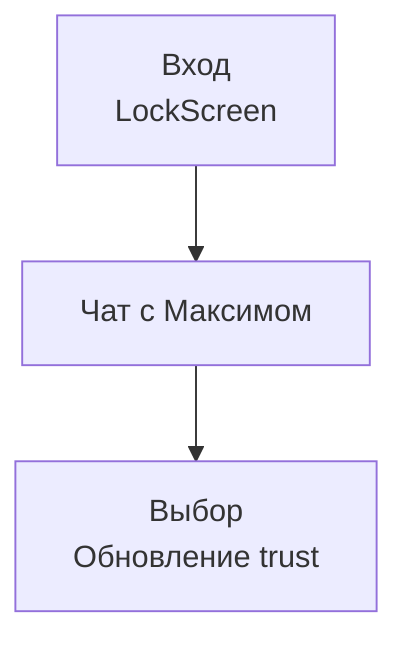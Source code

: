 %% Пользовательский путь (День 1): вход, чат, выбор.
graph TD
    A[Вход\nLockScreen] --> B[Чат с Максимом]
    B --> C[Выбор\nОбновление trust]